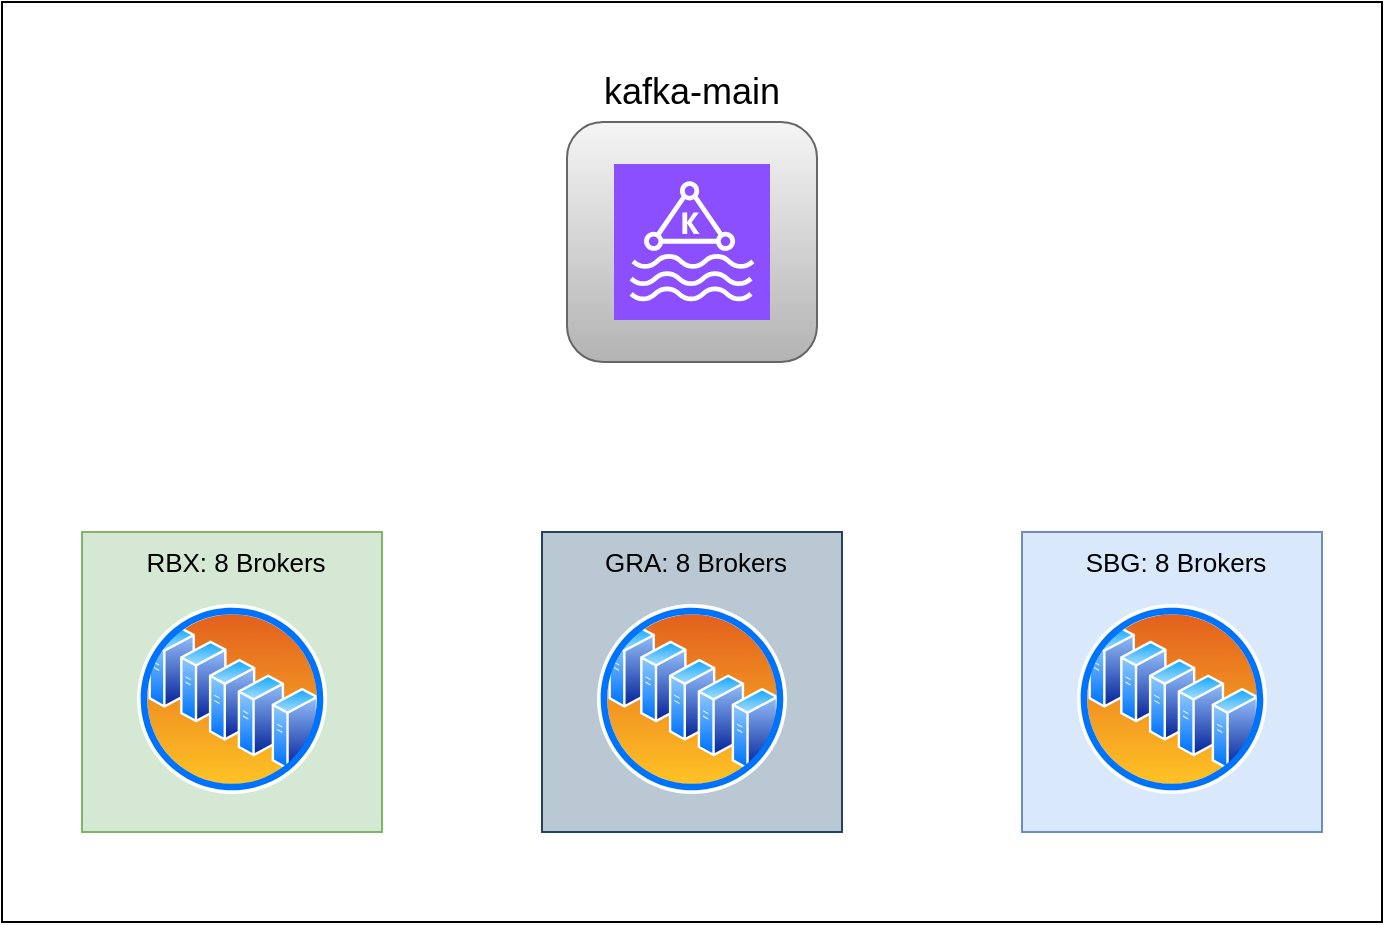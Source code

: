 <mxfile version="24.7.10">
  <diagram name="Page-1" id="D6rCWgWzXRwU0HOrijuy">
    <mxGraphModel dx="954" dy="505" grid="1" gridSize="10" guides="1" tooltips="1" connect="1" arrows="1" fold="1" page="1" pageScale="1" pageWidth="827" pageHeight="1169" math="0" shadow="0">
      <root>
        <mxCell id="0" />
        <mxCell id="1" parent="0" />
        <mxCell id="bnOTAv7IadEaedXV0A4L-1" value="" style="rounded=0;whiteSpace=wrap;html=1;" vertex="1" parent="1">
          <mxGeometry x="100" y="170" width="690" height="460" as="geometry" />
        </mxCell>
        <mxCell id="bnOTAv7IadEaedXV0A4L-3" value="" style="rounded=1;whiteSpace=wrap;html=1;fillColor=#f5f5f5;strokeColor=#666666;gradientColor=#b3b3b3;" vertex="1" parent="1">
          <mxGeometry x="382.5" y="230" width="125" height="120" as="geometry" />
        </mxCell>
        <mxCell id="bnOTAv7IadEaedXV0A4L-2" value="&lt;font style=&quot;font-size: 18px;&quot;&gt;kafka-main&lt;/font&gt;" style="text;html=1;align=center;verticalAlign=middle;whiteSpace=wrap;rounded=0;" vertex="1" parent="1">
          <mxGeometry x="385" y="200" width="120" height="30" as="geometry" />
        </mxCell>
        <mxCell id="bnOTAv7IadEaedXV0A4L-17" value="" style="sketch=0;points=[[0,0,0],[0.25,0,0],[0.5,0,0],[0.75,0,0],[1,0,0],[0,1,0],[0.25,1,0],[0.5,1,0],[0.75,1,0],[1,1,0],[0,0.25,0],[0,0.5,0],[0,0.75,0],[1,0.25,0],[1,0.5,0],[1,0.75,0]];outlineConnect=0;fontColor=#232F3E;fillColor=#8C4FFF;strokeColor=#ffffff;dashed=0;verticalLabelPosition=bottom;verticalAlign=top;align=center;html=1;fontSize=12;fontStyle=0;aspect=fixed;shape=mxgraph.aws4.resourceIcon;resIcon=mxgraph.aws4.managed_streaming_for_kafka;" vertex="1" parent="1">
          <mxGeometry x="406" y="251" width="78" height="78" as="geometry" />
        </mxCell>
        <mxCell id="bnOTAv7IadEaedXV0A4L-18" value="" style="whiteSpace=wrap;html=1;aspect=fixed;fillColor=#d5e8d4;strokeColor=#82b366;" vertex="1" parent="1">
          <mxGeometry x="140" y="435" width="150" height="150" as="geometry" />
        </mxCell>
        <mxCell id="bnOTAv7IadEaedXV0A4L-19" value="" style="image;aspect=fixed;perimeter=ellipsePerimeter;html=1;align=center;shadow=0;dashed=0;spacingTop=3;image=img/lib/active_directory/server_farm.svg;" vertex="1" parent="1">
          <mxGeometry x="167.5" y="471" width="95" height="95" as="geometry" />
        </mxCell>
        <mxCell id="bnOTAv7IadEaedXV0A4L-20" value="&lt;font style=&quot;font-size: 13px;&quot;&gt;RBX: 8 Brokers&lt;/font&gt;" style="text;html=1;align=center;verticalAlign=middle;whiteSpace=wrap;rounded=0;" vertex="1" parent="1">
          <mxGeometry x="167.5" y="435" width="97.5" height="30" as="geometry" />
        </mxCell>
        <mxCell id="bnOTAv7IadEaedXV0A4L-21" value="" style="whiteSpace=wrap;html=1;aspect=fixed;fillColor=#dae8fc;strokeColor=#6c8ebf;" vertex="1" parent="1">
          <mxGeometry x="610" y="435" width="150" height="150" as="geometry" />
        </mxCell>
        <mxCell id="bnOTAv7IadEaedXV0A4L-22" value="" style="image;aspect=fixed;perimeter=ellipsePerimeter;html=1;align=center;shadow=0;dashed=0;spacingTop=3;image=img/lib/active_directory/server_farm.svg;" vertex="1" parent="1">
          <mxGeometry x="637.5" y="471" width="95" height="95" as="geometry" />
        </mxCell>
        <mxCell id="bnOTAv7IadEaedXV0A4L-23" value="&lt;font style=&quot;font-size: 13px;&quot;&gt;SBG: 8 Brokers&lt;/font&gt;" style="text;html=1;align=center;verticalAlign=middle;whiteSpace=wrap;rounded=0;" vertex="1" parent="1">
          <mxGeometry x="637.5" y="435" width="97.5" height="30" as="geometry" />
        </mxCell>
        <mxCell id="bnOTAv7IadEaedXV0A4L-24" value="" style="whiteSpace=wrap;html=1;aspect=fixed;fillColor=#bac8d3;strokeColor=#23445d;" vertex="1" parent="1">
          <mxGeometry x="370" y="435" width="150" height="150" as="geometry" />
        </mxCell>
        <mxCell id="bnOTAv7IadEaedXV0A4L-25" value="" style="image;aspect=fixed;perimeter=ellipsePerimeter;html=1;align=center;shadow=0;dashed=0;spacingTop=3;image=img/lib/active_directory/server_farm.svg;" vertex="1" parent="1">
          <mxGeometry x="397.5" y="471" width="95" height="95" as="geometry" />
        </mxCell>
        <mxCell id="bnOTAv7IadEaedXV0A4L-26" value="&lt;font style=&quot;font-size: 13px;&quot;&gt;GRA: 8 Brokers&lt;/font&gt;" style="text;html=1;align=center;verticalAlign=middle;whiteSpace=wrap;rounded=0;" vertex="1" parent="1">
          <mxGeometry x="397.5" y="435" width="97.5" height="30" as="geometry" />
        </mxCell>
      </root>
    </mxGraphModel>
  </diagram>
</mxfile>
